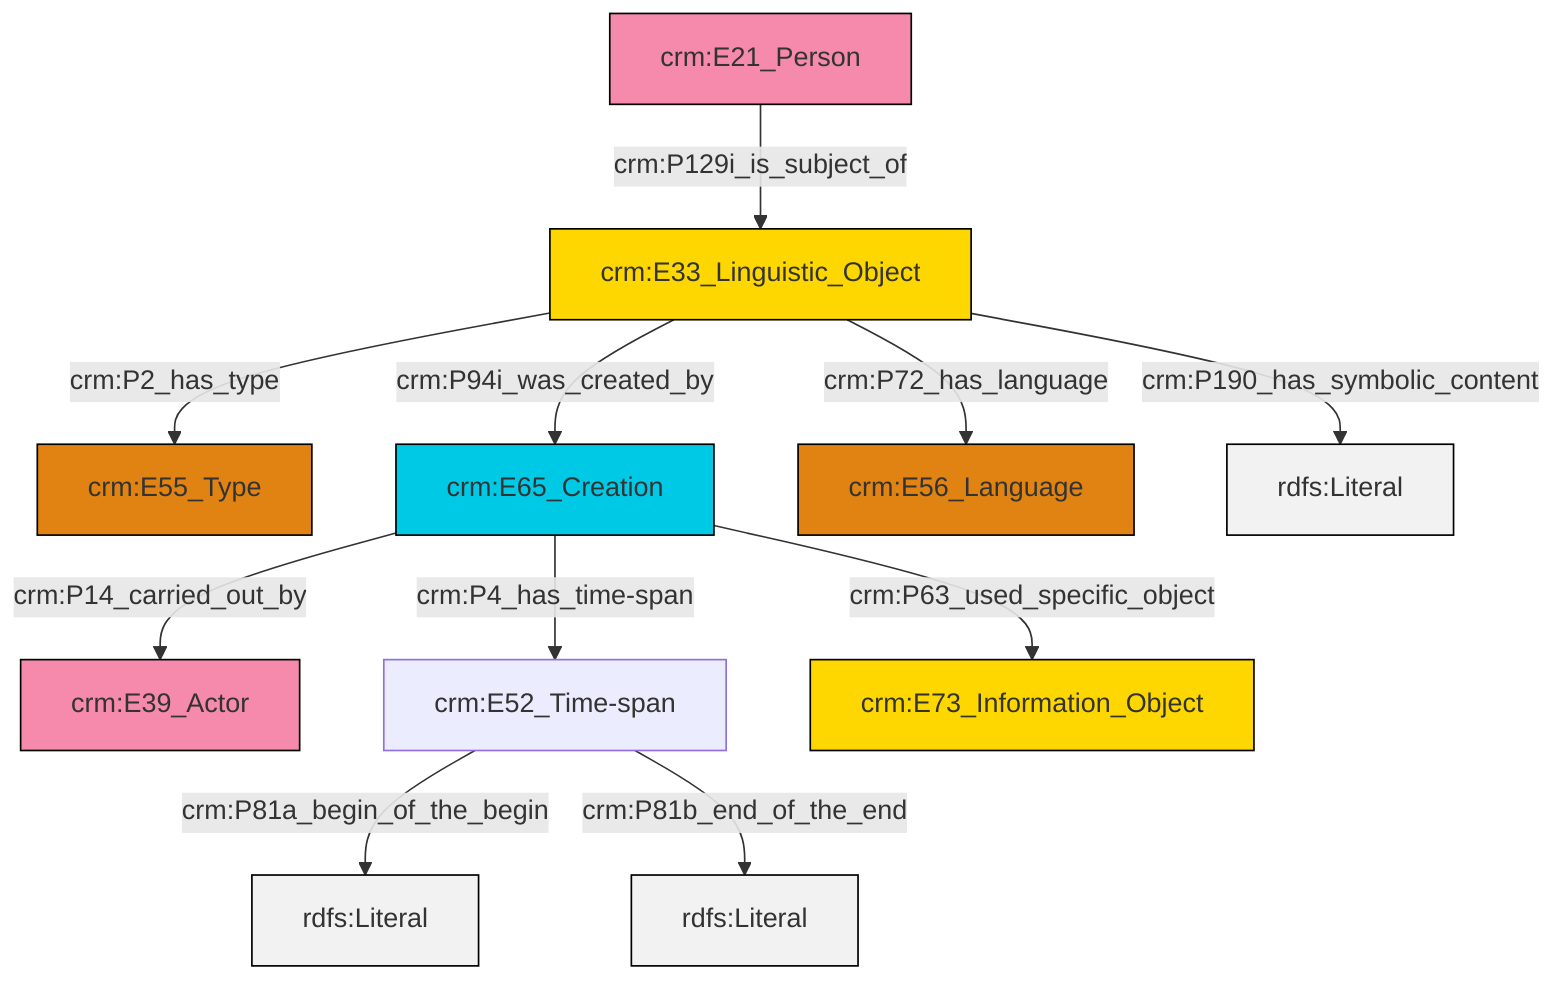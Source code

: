 graph TD
classDef Literal fill:#f2f2f2,stroke:#000000;
classDef CRM_Entity fill:#FFFFFF,stroke:#000000;
classDef Temporal_Entity fill:#00C9E6, stroke:#000000;
classDef Type fill:#E18312, stroke:#000000;
classDef Time-Span fill:#2C9C91, stroke:#000000;
classDef Appellation fill:#FFEB7F, stroke:#000000;
classDef Place fill:#008836, stroke:#000000;
classDef Persistent_Item fill:#B266B2, stroke:#000000;
classDef Conceptual_Object fill:#FFD700, stroke:#000000;
classDef Physical_Thing fill:#D2B48C, stroke:#000000;
classDef Actor fill:#f58aad, stroke:#000000;
classDef PC_Classes fill:#4ce600, stroke:#000000;
classDef Multi fill:#cccccc,stroke:#000000;

2["crm:E65_Creation"]:::Temporal_Entity -->|crm:P14_carried_out_by| 3["crm:E39_Actor"]:::Actor
2["crm:E65_Creation"]:::Temporal_Entity -->|crm:P4_has_time-span| 6["crm:E52_Time-span"]:::Default
4["crm:E33_Linguistic_Object"]:::Conceptual_Object -->|crm:P72_has_language| 7["crm:E56_Language"]:::Type
8["crm:E21_Person"]:::Actor -->|crm:P129i_is_subject_of| 4["crm:E33_Linguistic_Object"]:::Conceptual_Object
4["crm:E33_Linguistic_Object"]:::Conceptual_Object -->|crm:P190_has_symbolic_content| 9[rdfs:Literal]:::Literal
4["crm:E33_Linguistic_Object"]:::Conceptual_Object -->|crm:P94i_was_created_by| 2["crm:E65_Creation"]:::Temporal_Entity
6["crm:E52_Time-span"]:::Default -->|crm:P81a_begin_of_the_begin| 12[rdfs:Literal]:::Literal
6["crm:E52_Time-span"]:::Default -->|crm:P81b_end_of_the_end| 15[rdfs:Literal]:::Literal
4["crm:E33_Linguistic_Object"]:::Conceptual_Object -->|crm:P2_has_type| 0["crm:E55_Type"]:::Type
2["crm:E65_Creation"]:::Temporal_Entity -->|crm:P63_used_specific_object| 13["crm:E73_Information_Object"]:::Conceptual_Object